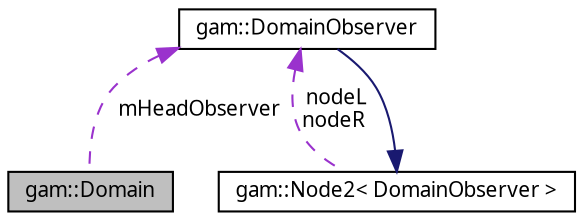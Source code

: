 digraph "gam::Domain"
{
 // LATEX_PDF_SIZE
  bgcolor="transparent";
  edge [fontname="FreeSans.ttf",fontsize="10",labelfontname="FreeSans.ttf",labelfontsize="10"];
  node [fontname="FreeSans.ttf",fontsize="10",shape=record];
  Node1 [label="gam::Domain",height=0.2,width=0.4,color="black", fillcolor="grey75", style="filled", fontcolor="black",tooltip="Domain subject."];
  Node2 -> Node1 [dir="back",color="darkorchid3",fontsize="10",style="dashed",label=" mHeadObserver" ,fontname="FreeSans.ttf"];
  Node2 [label="gam::DomainObserver",height=0.2,width=0.4,color="black",URL="$classgam_1_1_domain_observer.html",tooltip="Domain observer."];
  Node3 -> Node2 [dir="back",color="midnightblue",fontsize="10",style="solid",fontname="FreeSans.ttf"];
  Node3 [label="gam::Node2\< DomainObserver \>",height=0.2,width=0.4,color="black",URL="$classgam_1_1_node2.html",tooltip=" "];
  Node2 -> Node3 [dir="back",color="darkorchid3",fontsize="10",style="dashed",label=" nodeL\nnodeR" ,fontname="FreeSans.ttf"];
}
